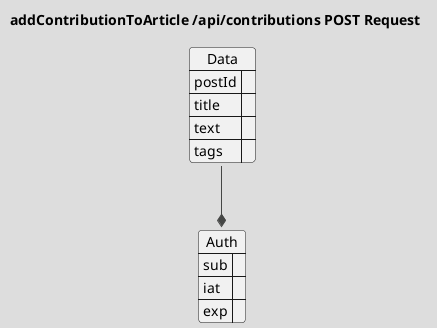 @startuml addContributionToArticle-Request
!theme toy
skinparam linetype ortho
title "addContributionToArticle /api/contributions POST Request"

json Data {
    "postId": "",
    "title": "",
    "text": "",
    "tags": []
}

json Auth {
    "sub": "",
    "iat": "",
    "exp": ""
}

Data --* Auth
@enduml
@startuml addContributionToArticle-Response
!theme toy
title "addContributionToArticle /api/contributions POST Response"

json Data {
    "contributionId": ""
}
@enduml
